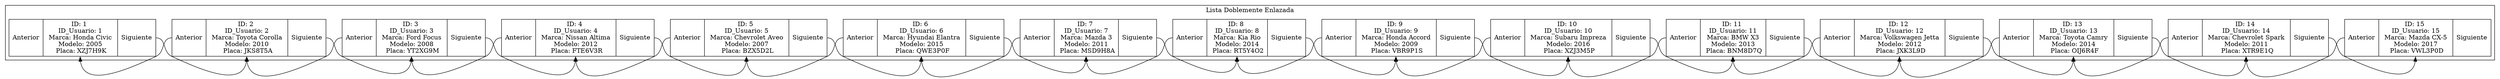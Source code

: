 digraph G {
    node [shape=record];
    rankdir=LR;
    subgraph cluster_0 {
        label = "Lista Doblemente Enlazada";
        n0 [label = "{<prev> Anterior | <data> ID: 1 \n ID_Usuario: 1 \n Marca: Honda Civic \n Modelo: 2005 \n Placa: XZJ7H9K | <next> Siguiente }"];
        n1 [label = "{<prev> Anterior | <data> ID: 2 \n ID_Usuario: 2 \n Marca: Toyota Corolla \n Modelo: 2010 \n Placa: JKS8T5A | <next> Siguiente }"];
        n2 [label = "{<prev> Anterior | <data> ID: 3 \n ID_Usuario: 3 \n Marca: Ford Focus \n Modelo: 2008 \n Placa: YT2XG9M | <next> Siguiente }"];
        n3 [label = "{<prev> Anterior | <data> ID: 4 \n ID_Usuario: 4 \n Marca: Nissan Altima \n Modelo: 2012 \n Placa: FTE6V3R | <next> Siguiente }"];
        n4 [label = "{<prev> Anterior | <data> ID: 5 \n ID_Usuario: 5 \n Marca: Chevrolet Aveo \n Modelo: 2007 \n Placa: BZX5D2L | <next> Siguiente }"];
        n5 [label = "{<prev> Anterior | <data> ID: 6 \n ID_Usuario: 6 \n Marca: Hyundai Elantra \n Modelo: 2015 \n Placa: QWE3P0F | <next> Siguiente }"];
        n6 [label = "{<prev> Anterior | <data> ID: 7 \n ID_Usuario: 7 \n Marca: Mazda 3 \n Modelo: 2011 \n Placa: MSD9H8A | <next> Siguiente }"];
        n7 [label = "{<prev> Anterior | <data> ID: 8 \n ID_Usuario: 8 \n Marca: Kia Rio \n Modelo: 2014 \n Placa: RT5Y4O2 | <next> Siguiente }"];
        n8 [label = "{<prev> Anterior | <data> ID: 9 \n ID_Usuario: 9 \n Marca: Honda Accord \n Modelo: 2009 \n Placa: VBR9P1S | <next> Siguiente }"];
        n9 [label = "{<prev> Anterior | <data> ID: 10 \n ID_Usuario: 10 \n Marca: Subaru Impreza \n Modelo: 2016 \n Placa: XZJ3M5P | <next> Siguiente }"];
        n10 [label = "{<prev> Anterior | <data> ID: 11 \n ID_Usuario: 11 \n Marca: BMW X3 \n Modelo: 2013 \n Placa: BNM8D7Q | <next> Siguiente }"];
        n11 [label = "{<prev> Anterior | <data> ID: 12 \n ID_Usuario: 12 \n Marca: Volkswagen Jetta \n Modelo: 2012 \n Placa: JXK3L9D | <next> Siguiente }"];
        n12 [label = "{<prev> Anterior | <data> ID: 13 \n ID_Usuario: 13 \n Marca: Toyota Camry \n Modelo: 2014 \n Placa: OIJ6R4F | <next> Siguiente }"];
        n13 [label = "{<prev> Anterior | <data> ID: 14 \n ID_Usuario: 14 \n Marca: Chevrolet Spark \n Modelo: 2011 \n Placa: XTR9E1Q | <next> Siguiente }"];
        n14 [label = "{<prev> Anterior | <data> ID: 15 \n ID_Usuario: 15 \n Marca: Mazda CX-5 \n Modelo: 2017 \n Placa: VWL3P0D | <next> Siguiente }"];
        n0:next -> n1:data;
        n1:prev -> n0:data;
        n1:next -> n2:data;
        n2:prev -> n1:data;
        n2:next -> n3:data;
        n3:prev -> n2:data;
        n3:next -> n4:data;
        n4:prev -> n3:data;
        n4:next -> n5:data;
        n5:prev -> n4:data;
        n5:next -> n6:data;
        n6:prev -> n5:data;
        n6:next -> n7:data;
        n7:prev -> n6:data;
        n7:next -> n8:data;
        n8:prev -> n7:data;
        n8:next -> n9:data;
        n9:prev -> n8:data;
        n9:next -> n10:data;
        n10:prev -> n9:data;
        n10:next -> n11:data;
        n11:prev -> n10:data;
        n11:next -> n12:data;
        n12:prev -> n11:data;
        n12:next -> n13:data;
        n13:prev -> n12:data;
        n13:next -> n14:data;
        n14:prev -> n13:data;
    }
}
